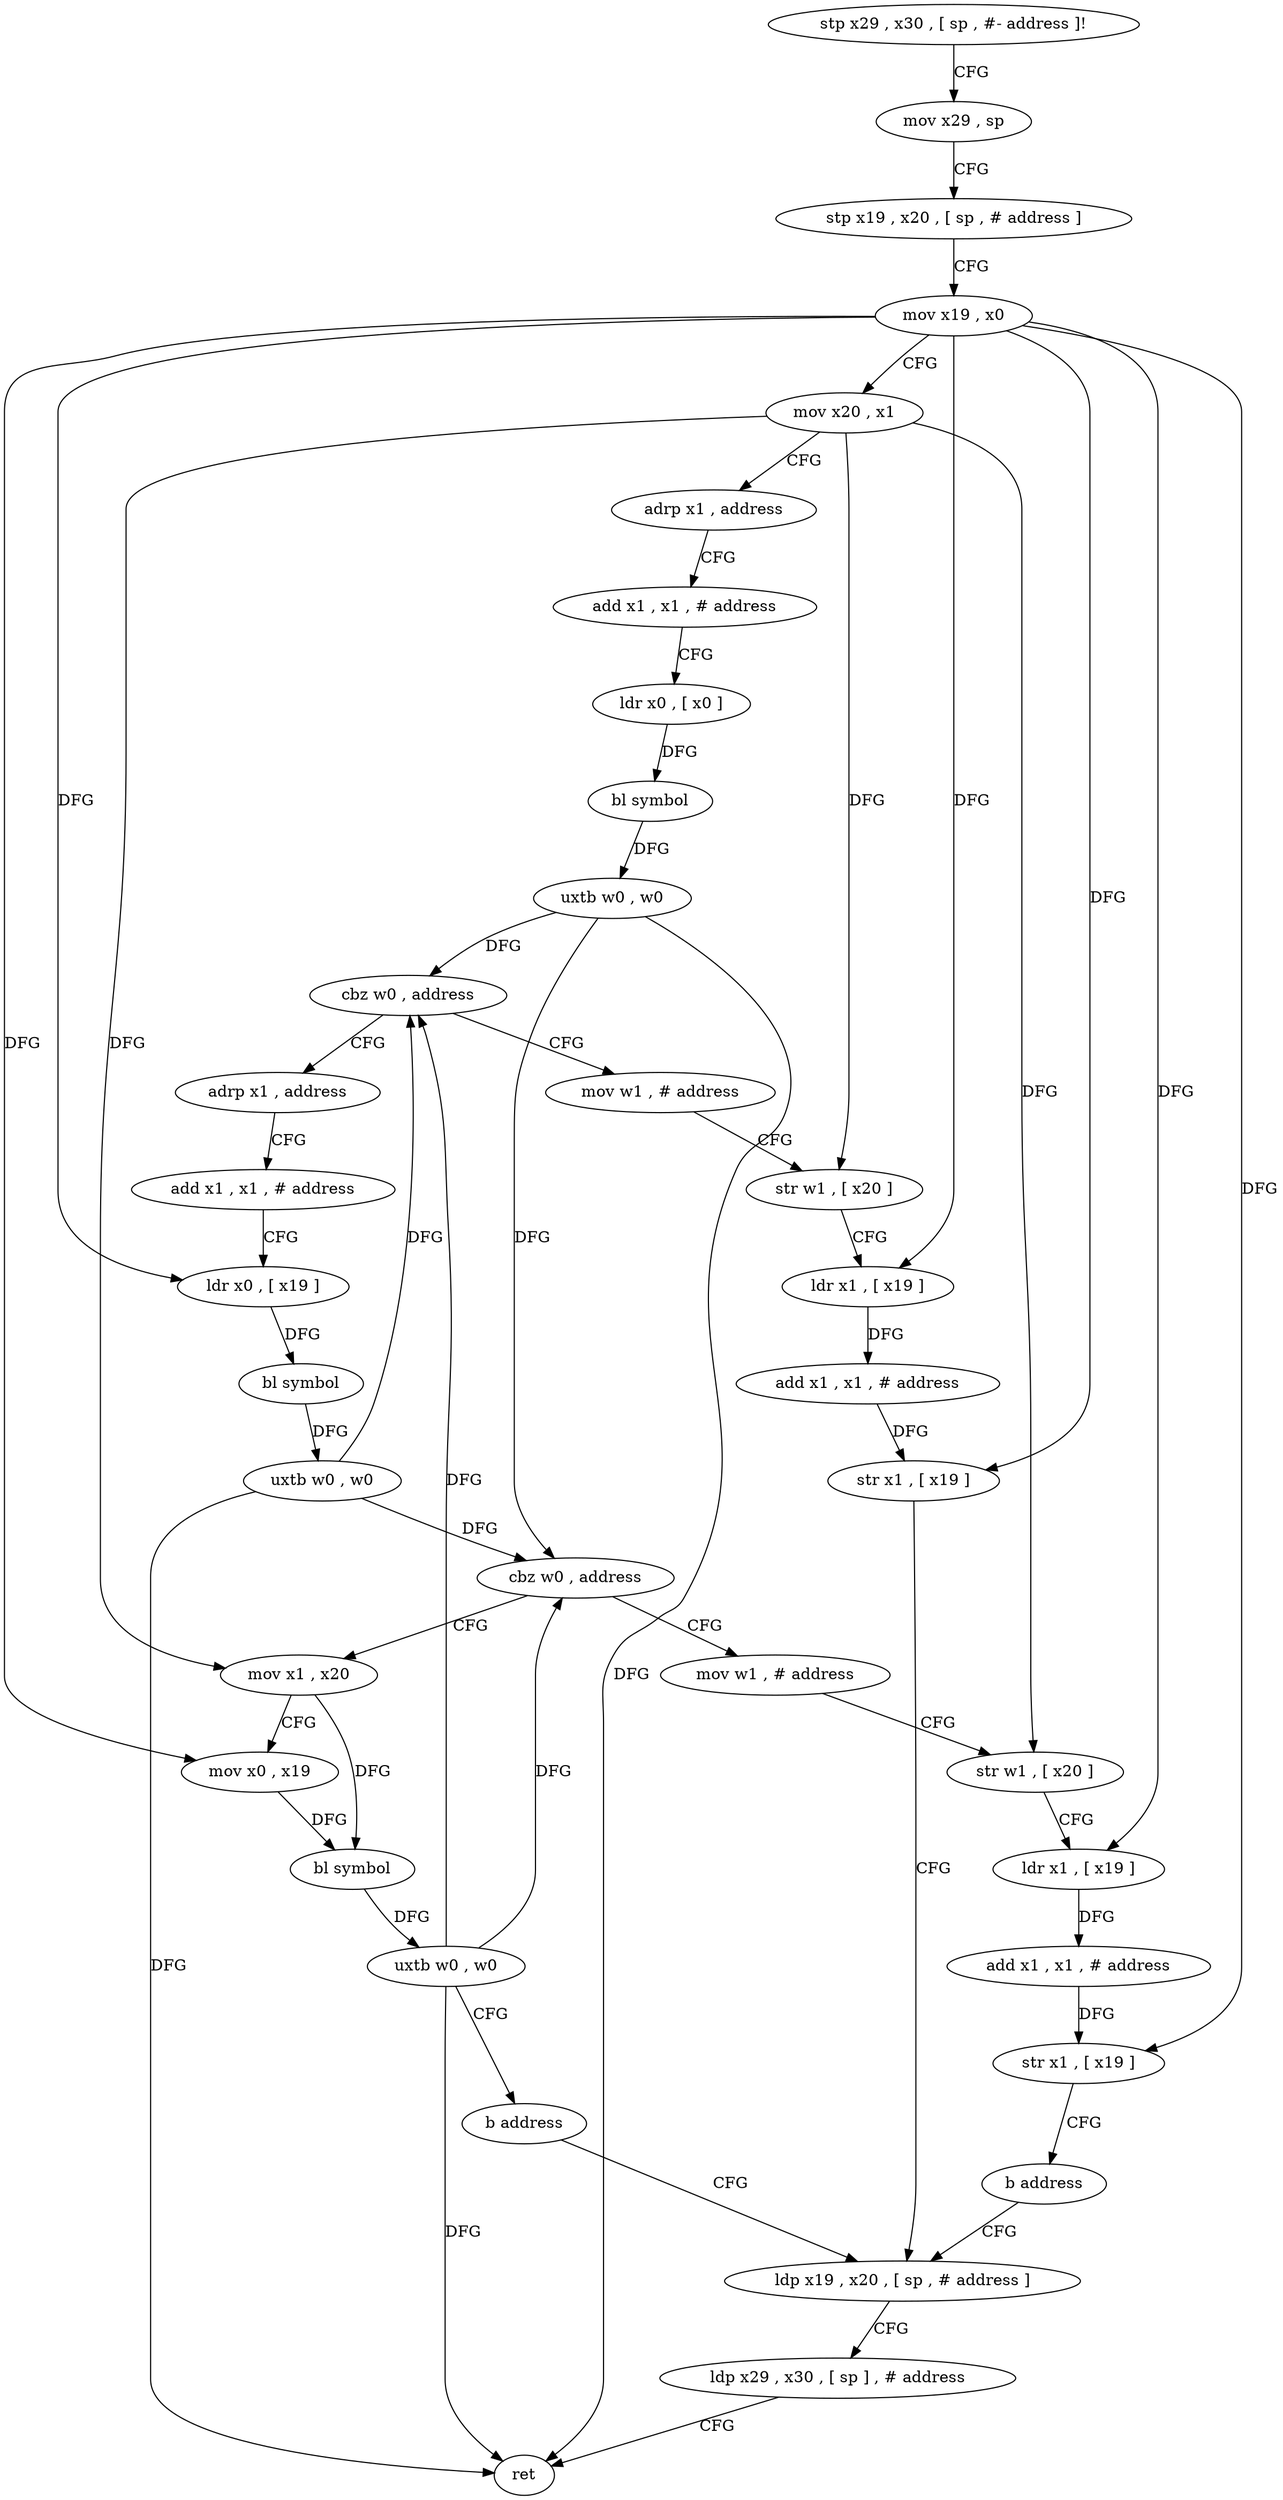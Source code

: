digraph "func" {
"143564" [label = "stp x29 , x30 , [ sp , #- address ]!" ]
"143568" [label = "mov x29 , sp" ]
"143572" [label = "stp x19 , x20 , [ sp , # address ]" ]
"143576" [label = "mov x19 , x0" ]
"143580" [label = "mov x20 , x1" ]
"143584" [label = "adrp x1 , address" ]
"143588" [label = "add x1 , x1 , # address" ]
"143592" [label = "ldr x0 , [ x0 ]" ]
"143596" [label = "bl symbol" ]
"143600" [label = "uxtb w0 , w0" ]
"143604" [label = "cbz w0 , address" ]
"143640" [label = "adrp x1 , address" ]
"143608" [label = "mov w1 , # address" ]
"143644" [label = "add x1 , x1 , # address" ]
"143648" [label = "ldr x0 , [ x19 ]" ]
"143652" [label = "bl symbol" ]
"143656" [label = "uxtb w0 , w0" ]
"143660" [label = "cbz w0 , address" ]
"143688" [label = "mov x1 , x20" ]
"143664" [label = "mov w1 , # address" ]
"143612" [label = "str w1 , [ x20 ]" ]
"143616" [label = "ldr x1 , [ x19 ]" ]
"143620" [label = "add x1 , x1 , # address" ]
"143624" [label = "str x1 , [ x19 ]" ]
"143628" [label = "ldp x19 , x20 , [ sp , # address ]" ]
"143692" [label = "mov x0 , x19" ]
"143696" [label = "bl symbol" ]
"143700" [label = "uxtb w0 , w0" ]
"143704" [label = "b address" ]
"143668" [label = "str w1 , [ x20 ]" ]
"143672" [label = "ldr x1 , [ x19 ]" ]
"143676" [label = "add x1 , x1 , # address" ]
"143680" [label = "str x1 , [ x19 ]" ]
"143684" [label = "b address" ]
"143632" [label = "ldp x29 , x30 , [ sp ] , # address" ]
"143636" [label = "ret" ]
"143564" -> "143568" [ label = "CFG" ]
"143568" -> "143572" [ label = "CFG" ]
"143572" -> "143576" [ label = "CFG" ]
"143576" -> "143580" [ label = "CFG" ]
"143576" -> "143648" [ label = "DFG" ]
"143576" -> "143616" [ label = "DFG" ]
"143576" -> "143624" [ label = "DFG" ]
"143576" -> "143692" [ label = "DFG" ]
"143576" -> "143672" [ label = "DFG" ]
"143576" -> "143680" [ label = "DFG" ]
"143580" -> "143584" [ label = "CFG" ]
"143580" -> "143612" [ label = "DFG" ]
"143580" -> "143688" [ label = "DFG" ]
"143580" -> "143668" [ label = "DFG" ]
"143584" -> "143588" [ label = "CFG" ]
"143588" -> "143592" [ label = "CFG" ]
"143592" -> "143596" [ label = "DFG" ]
"143596" -> "143600" [ label = "DFG" ]
"143600" -> "143604" [ label = "DFG" ]
"143600" -> "143660" [ label = "DFG" ]
"143600" -> "143636" [ label = "DFG" ]
"143604" -> "143640" [ label = "CFG" ]
"143604" -> "143608" [ label = "CFG" ]
"143640" -> "143644" [ label = "CFG" ]
"143608" -> "143612" [ label = "CFG" ]
"143644" -> "143648" [ label = "CFG" ]
"143648" -> "143652" [ label = "DFG" ]
"143652" -> "143656" [ label = "DFG" ]
"143656" -> "143660" [ label = "DFG" ]
"143656" -> "143604" [ label = "DFG" ]
"143656" -> "143636" [ label = "DFG" ]
"143660" -> "143688" [ label = "CFG" ]
"143660" -> "143664" [ label = "CFG" ]
"143688" -> "143692" [ label = "CFG" ]
"143688" -> "143696" [ label = "DFG" ]
"143664" -> "143668" [ label = "CFG" ]
"143612" -> "143616" [ label = "CFG" ]
"143616" -> "143620" [ label = "DFG" ]
"143620" -> "143624" [ label = "DFG" ]
"143624" -> "143628" [ label = "CFG" ]
"143628" -> "143632" [ label = "CFG" ]
"143692" -> "143696" [ label = "DFG" ]
"143696" -> "143700" [ label = "DFG" ]
"143700" -> "143704" [ label = "CFG" ]
"143700" -> "143604" [ label = "DFG" ]
"143700" -> "143660" [ label = "DFG" ]
"143700" -> "143636" [ label = "DFG" ]
"143704" -> "143628" [ label = "CFG" ]
"143668" -> "143672" [ label = "CFG" ]
"143672" -> "143676" [ label = "DFG" ]
"143676" -> "143680" [ label = "DFG" ]
"143680" -> "143684" [ label = "CFG" ]
"143684" -> "143628" [ label = "CFG" ]
"143632" -> "143636" [ label = "CFG" ]
}
